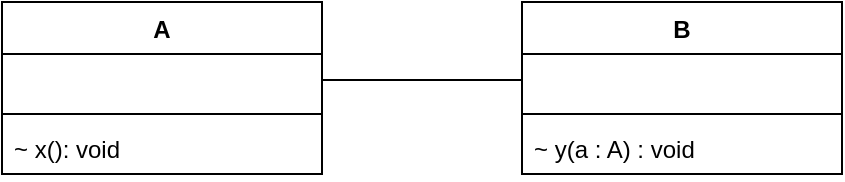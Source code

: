 <mxfile version="21.3.7" type="github">
  <diagram name="Page-1" id="vnzZacXFTidNfK1MO4k4">
    <mxGraphModel dx="579" dy="523" grid="1" gridSize="10" guides="1" tooltips="1" connect="1" arrows="1" fold="1" page="1" pageScale="1" pageWidth="1169" pageHeight="1654" math="0" shadow="0">
      <root>
        <mxCell id="0" />
        <mxCell id="1" parent="0" />
        <mxCell id="B9dHrM3plx49otGJc3sR-5" value="A" style="swimlane;fontStyle=1;align=center;verticalAlign=top;childLayout=stackLayout;horizontal=1;startSize=26;horizontalStack=0;resizeParent=1;resizeParentMax=0;resizeLast=0;collapsible=1;marginBottom=0;whiteSpace=wrap;html=1;" vertex="1" parent="1">
          <mxGeometry x="150" y="140" width="160" height="86" as="geometry" />
        </mxCell>
        <mxCell id="B9dHrM3plx49otGJc3sR-6" value="&amp;nbsp;" style="text;strokeColor=none;fillColor=none;align=left;verticalAlign=top;spacingLeft=4;spacingRight=4;overflow=hidden;rotatable=0;points=[[0,0.5],[1,0.5]];portConstraint=eastwest;whiteSpace=wrap;html=1;" vertex="1" parent="B9dHrM3plx49otGJc3sR-5">
          <mxGeometry y="26" width="160" height="26" as="geometry" />
        </mxCell>
        <mxCell id="B9dHrM3plx49otGJc3sR-7" value="" style="line;strokeWidth=1;fillColor=none;align=left;verticalAlign=middle;spacingTop=-1;spacingLeft=3;spacingRight=3;rotatable=0;labelPosition=right;points=[];portConstraint=eastwest;strokeColor=inherit;" vertex="1" parent="B9dHrM3plx49otGJc3sR-5">
          <mxGeometry y="52" width="160" height="8" as="geometry" />
        </mxCell>
        <mxCell id="B9dHrM3plx49otGJc3sR-8" value="~ x(): void" style="text;strokeColor=none;fillColor=none;align=left;verticalAlign=top;spacingLeft=4;spacingRight=4;overflow=hidden;rotatable=0;points=[[0,0.5],[1,0.5]];portConstraint=eastwest;whiteSpace=wrap;html=1;" vertex="1" parent="B9dHrM3plx49otGJc3sR-5">
          <mxGeometry y="60" width="160" height="26" as="geometry" />
        </mxCell>
        <mxCell id="B9dHrM3plx49otGJc3sR-9" value="B" style="swimlane;fontStyle=1;align=center;verticalAlign=top;childLayout=stackLayout;horizontal=1;startSize=26;horizontalStack=0;resizeParent=1;resizeParentMax=0;resizeLast=0;collapsible=1;marginBottom=0;whiteSpace=wrap;html=1;" vertex="1" parent="1">
          <mxGeometry x="410" y="140" width="160" height="86" as="geometry" />
        </mxCell>
        <mxCell id="B9dHrM3plx49otGJc3sR-10" value="&amp;nbsp;" style="text;strokeColor=none;fillColor=none;align=left;verticalAlign=top;spacingLeft=4;spacingRight=4;overflow=hidden;rotatable=0;points=[[0,0.5],[1,0.5]];portConstraint=eastwest;whiteSpace=wrap;html=1;" vertex="1" parent="B9dHrM3plx49otGJc3sR-9">
          <mxGeometry y="26" width="160" height="26" as="geometry" />
        </mxCell>
        <mxCell id="B9dHrM3plx49otGJc3sR-11" value="" style="line;strokeWidth=1;fillColor=none;align=left;verticalAlign=middle;spacingTop=-1;spacingLeft=3;spacingRight=3;rotatable=0;labelPosition=right;points=[];portConstraint=eastwest;strokeColor=inherit;" vertex="1" parent="B9dHrM3plx49otGJc3sR-9">
          <mxGeometry y="52" width="160" height="8" as="geometry" />
        </mxCell>
        <mxCell id="B9dHrM3plx49otGJc3sR-12" value="~ y(a : A) : void" style="text;strokeColor=none;fillColor=none;align=left;verticalAlign=top;spacingLeft=4;spacingRight=4;overflow=hidden;rotatable=0;points=[[0,0.5],[1,0.5]];portConstraint=eastwest;whiteSpace=wrap;html=1;" vertex="1" parent="B9dHrM3plx49otGJc3sR-9">
          <mxGeometry y="60" width="160" height="26" as="geometry" />
        </mxCell>
        <mxCell id="B9dHrM3plx49otGJc3sR-13" value="" style="endArrow=none;html=1;rounded=0;entryX=0;entryY=0.5;entryDx=0;entryDy=0;exitX=1;exitY=0.5;exitDx=0;exitDy=0;" edge="1" parent="1" source="B9dHrM3plx49otGJc3sR-6" target="B9dHrM3plx49otGJc3sR-10">
          <mxGeometry width="50" height="50" relative="1" as="geometry">
            <mxPoint x="410" y="420" as="sourcePoint" />
            <mxPoint x="460" y="370" as="targetPoint" />
          </mxGeometry>
        </mxCell>
      </root>
    </mxGraphModel>
  </diagram>
</mxfile>

